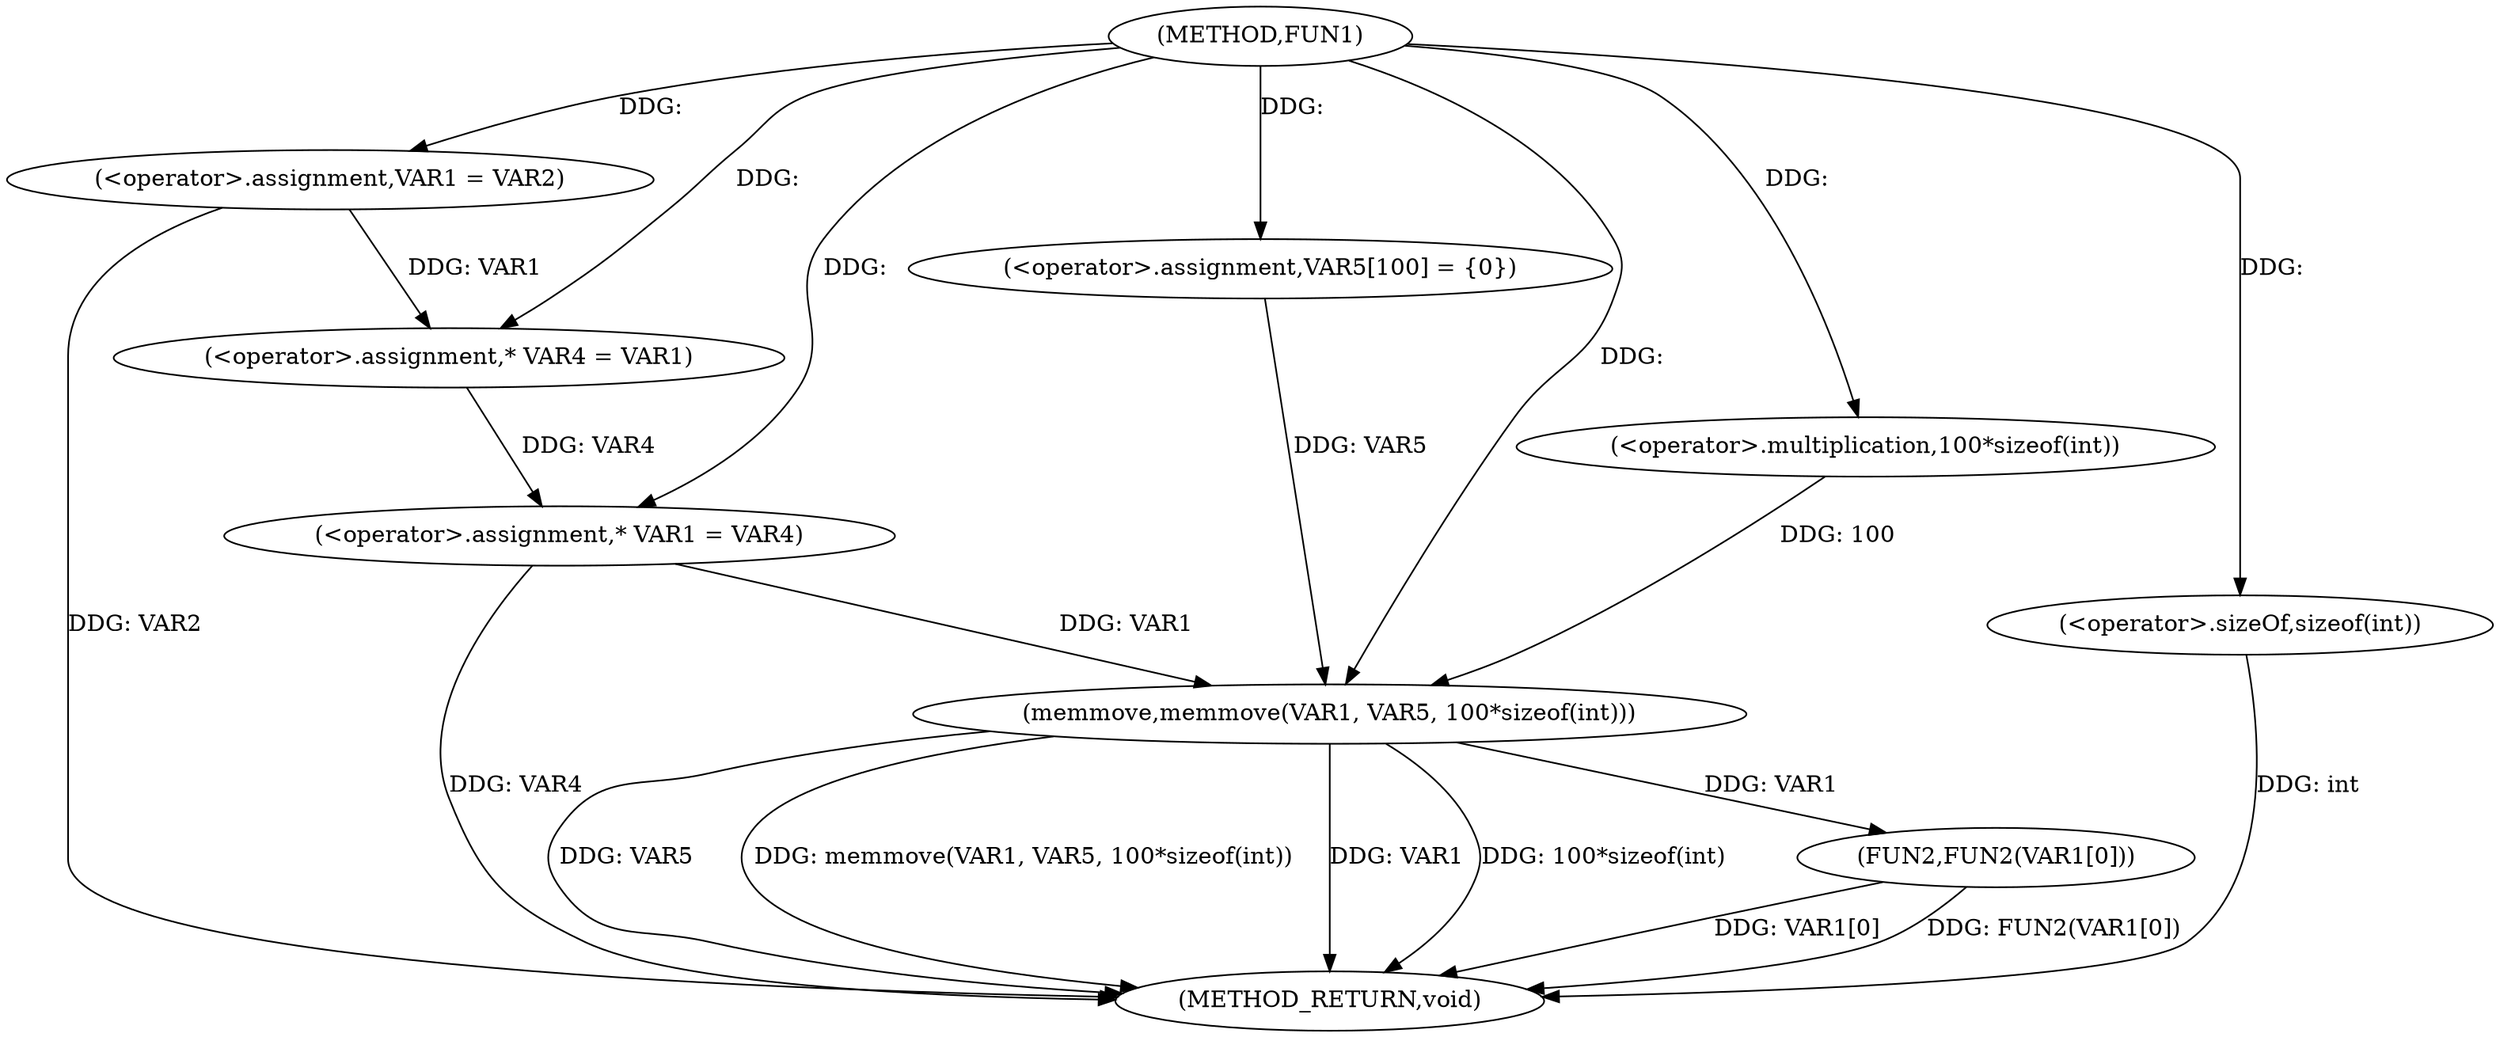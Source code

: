 digraph FUN1 {  
"1000100" [label = "(METHOD,FUN1)" ]
"1000132" [label = "(METHOD_RETURN,void)" ]
"1000105" [label = "(<operator>.assignment,VAR1 = VAR2)" ]
"1000110" [label = "(<operator>.assignment,* VAR4 = VAR1)" ]
"1000114" [label = "(<operator>.assignment,* VAR1 = VAR4)" ]
"1000119" [label = "(<operator>.assignment,VAR5[100] = {0})" ]
"1000121" [label = "(memmove,memmove(VAR1, VAR5, 100*sizeof(int)))" ]
"1000124" [label = "(<operator>.multiplication,100*sizeof(int))" ]
"1000126" [label = "(<operator>.sizeOf,sizeof(int))" ]
"1000128" [label = "(FUN2,FUN2(VAR1[0]))" ]
  "1000105" -> "1000132"  [ label = "DDG: VAR2"] 
  "1000121" -> "1000132"  [ label = "DDG: VAR5"] 
  "1000128" -> "1000132"  [ label = "DDG: VAR1[0]"] 
  "1000121" -> "1000132"  [ label = "DDG: memmove(VAR1, VAR5, 100*sizeof(int))"] 
  "1000126" -> "1000132"  [ label = "DDG: int"] 
  "1000121" -> "1000132"  [ label = "DDG: VAR1"] 
  "1000128" -> "1000132"  [ label = "DDG: FUN2(VAR1[0])"] 
  "1000114" -> "1000132"  [ label = "DDG: VAR4"] 
  "1000121" -> "1000132"  [ label = "DDG: 100*sizeof(int)"] 
  "1000100" -> "1000105"  [ label = "DDG: "] 
  "1000105" -> "1000110"  [ label = "DDG: VAR1"] 
  "1000100" -> "1000110"  [ label = "DDG: "] 
  "1000110" -> "1000114"  [ label = "DDG: VAR4"] 
  "1000100" -> "1000114"  [ label = "DDG: "] 
  "1000100" -> "1000119"  [ label = "DDG: "] 
  "1000114" -> "1000121"  [ label = "DDG: VAR1"] 
  "1000100" -> "1000121"  [ label = "DDG: "] 
  "1000119" -> "1000121"  [ label = "DDG: VAR5"] 
  "1000124" -> "1000121"  [ label = "DDG: 100"] 
  "1000100" -> "1000124"  [ label = "DDG: "] 
  "1000100" -> "1000126"  [ label = "DDG: "] 
  "1000121" -> "1000128"  [ label = "DDG: VAR1"] 
}
